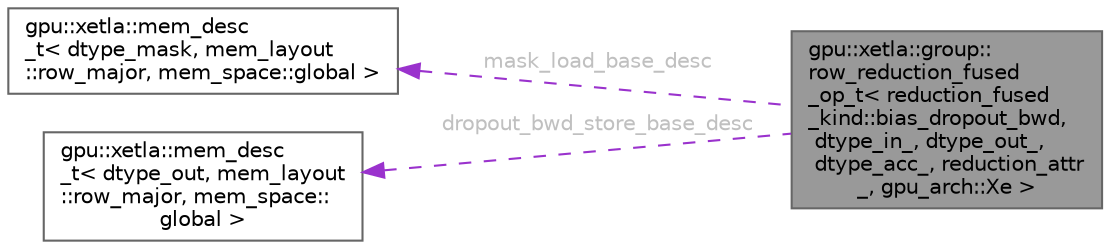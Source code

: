 digraph "gpu::xetla::group::row_reduction_fused_op_t&lt; reduction_fused_kind::bias_dropout_bwd, dtype_in_, dtype_out_, dtype_acc_, reduction_attr_, gpu_arch::Xe &gt;"
{
 // LATEX_PDF_SIZE
  bgcolor="transparent";
  edge [fontname=Helvetica,fontsize=10,labelfontname=Helvetica,labelfontsize=10];
  node [fontname=Helvetica,fontsize=10,shape=box,height=0.2,width=0.4];
  rankdir="LR";
  Node1 [id="Node000001",label="gpu::xetla::group::\lrow_reduction_fused\l_op_t\< reduction_fused\l_kind::bias_dropout_bwd,\l dtype_in_, dtype_out_,\l dtype_acc_, reduction_attr\l_, gpu_arch::Xe \>",height=0.2,width=0.4,color="gray40", fillcolor="grey60", style="filled", fontcolor="black",tooltip=" "];
  Node2 -> Node1 [id="edge1_Node000001_Node000002",dir="back",color="darkorchid3",style="dashed",tooltip=" ",label=" mask_load_base_desc",fontcolor="grey" ];
  Node2 [id="Node000002",label="gpu::xetla::mem_desc\l_t\< dtype_mask, mem_layout\l::row_major, mem_space::global \>",height=0.2,width=0.4,color="gray40", fillcolor="white", style="filled",URL="$structgpu_1_1xetla_1_1mem__desc__t.html",tooltip=" "];
  Node3 -> Node1 [id="edge2_Node000001_Node000003",dir="back",color="darkorchid3",style="dashed",tooltip=" ",label=" dropout_bwd_store_base_desc",fontcolor="grey" ];
  Node3 [id="Node000003",label="gpu::xetla::mem_desc\l_t\< dtype_out, mem_layout\l::row_major, mem_space::\lglobal \>",height=0.2,width=0.4,color="gray40", fillcolor="white", style="filled",URL="$structgpu_1_1xetla_1_1mem__desc__t.html",tooltip=" "];
}
